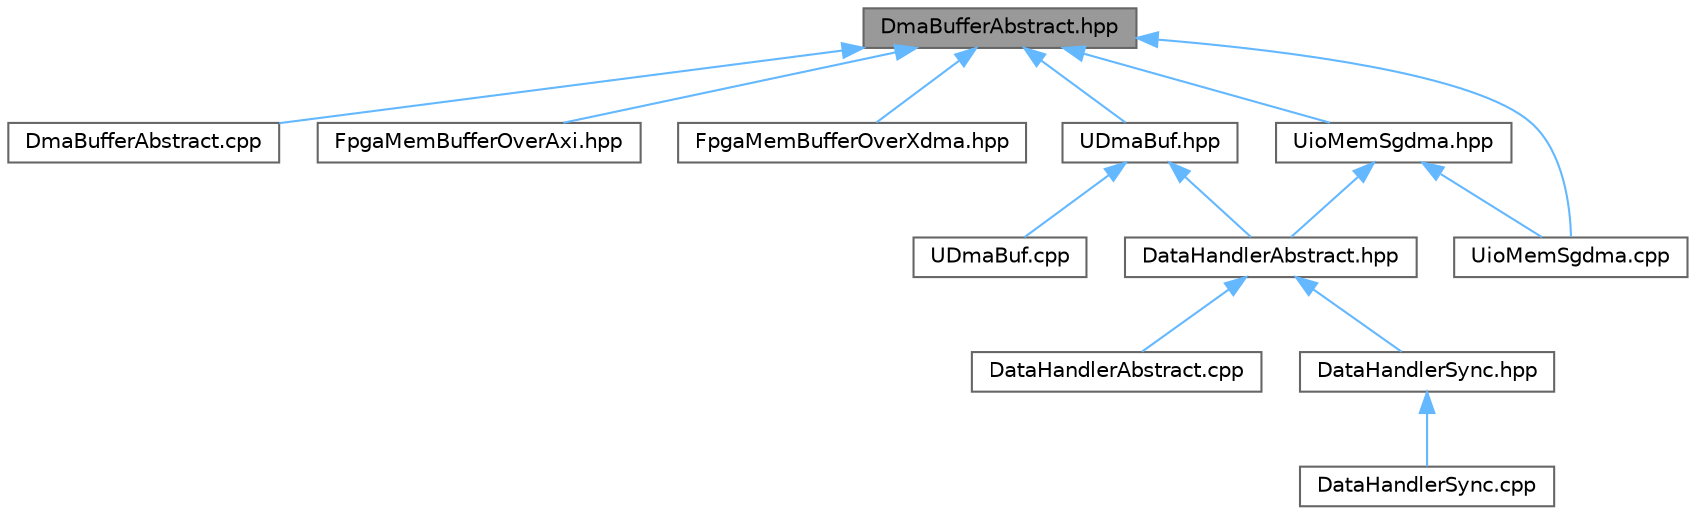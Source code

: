 digraph "DmaBufferAbstract.hpp"
{
 // INTERACTIVE_SVG=YES
 // LATEX_PDF_SIZE
  bgcolor="transparent";
  edge [fontname=Helvetica,fontsize=10,labelfontname=Helvetica,labelfontsize=10];
  node [fontname=Helvetica,fontsize=10,shape=box,height=0.2,width=0.4];
  Node1 [label="DmaBufferAbstract.hpp",height=0.2,width=0.4,color="gray40", fillcolor="grey60", style="filled", fontcolor="black",tooltip=" "];
  Node1 -> Node2 [dir="back",color="steelblue1",style="solid"];
  Node2 [label="DmaBufferAbstract.cpp",height=0.2,width=0.4,color="grey40", fillcolor="white", style="filled",URL="$_dma_buffer_abstract_8cpp.html",tooltip=" "];
  Node1 -> Node3 [dir="back",color="steelblue1",style="solid"];
  Node3 [label="FpgaMemBufferOverAxi.hpp",height=0.2,width=0.4,color="grey40", fillcolor="white", style="filled",URL="$_fpga_mem_buffer_over_axi_8hpp.html",tooltip=" "];
  Node1 -> Node4 [dir="back",color="steelblue1",style="solid"];
  Node4 [label="FpgaMemBufferOverXdma.hpp",height=0.2,width=0.4,color="grey40", fillcolor="white", style="filled",URL="$_fpga_mem_buffer_over_xdma_8hpp.html",tooltip=" "];
  Node1 -> Node5 [dir="back",color="steelblue1",style="solid"];
  Node5 [label="UDmaBuf.hpp",height=0.2,width=0.4,color="grey40", fillcolor="white", style="filled",URL="$_u_dma_buf_8hpp.html",tooltip=" "];
  Node5 -> Node6 [dir="back",color="steelblue1",style="solid"];
  Node6 [label="DataHandlerAbstract.hpp",height=0.2,width=0.4,color="grey40", fillcolor="white", style="filled",URL="$_data_handler_abstract_8hpp.html",tooltip=" "];
  Node6 -> Node7 [dir="back",color="steelblue1",style="solid"];
  Node7 [label="DataHandlerAbstract.cpp",height=0.2,width=0.4,color="grey40", fillcolor="white", style="filled",URL="$_data_handler_abstract_8cpp.html",tooltip=" "];
  Node6 -> Node8 [dir="back",color="steelblue1",style="solid"];
  Node8 [label="DataHandlerSync.hpp",height=0.2,width=0.4,color="grey40", fillcolor="white", style="filled",URL="$_data_handler_sync_8hpp.html",tooltip=" "];
  Node8 -> Node9 [dir="back",color="steelblue1",style="solid"];
  Node9 [label="DataHandlerSync.cpp",height=0.2,width=0.4,color="grey40", fillcolor="white", style="filled",URL="$_data_handler_sync_8cpp.html",tooltip=" "];
  Node5 -> Node10 [dir="back",color="steelblue1",style="solid"];
  Node10 [label="UDmaBuf.cpp",height=0.2,width=0.4,color="grey40", fillcolor="white", style="filled",URL="$_u_dma_buf_8cpp.html",tooltip=" "];
  Node1 -> Node11 [dir="back",color="steelblue1",style="solid"];
  Node11 [label="UioMemSgdma.cpp",height=0.2,width=0.4,color="grey40", fillcolor="white", style="filled",URL="$_uio_mem_sgdma_8cpp.html",tooltip=" "];
  Node1 -> Node12 [dir="back",color="steelblue1",style="solid"];
  Node12 [label="UioMemSgdma.hpp",height=0.2,width=0.4,color="grey40", fillcolor="white", style="filled",URL="$_uio_mem_sgdma_8hpp.html",tooltip=" "];
  Node12 -> Node6 [dir="back",color="steelblue1",style="solid"];
  Node12 -> Node11 [dir="back",color="steelblue1",style="solid"];
}
